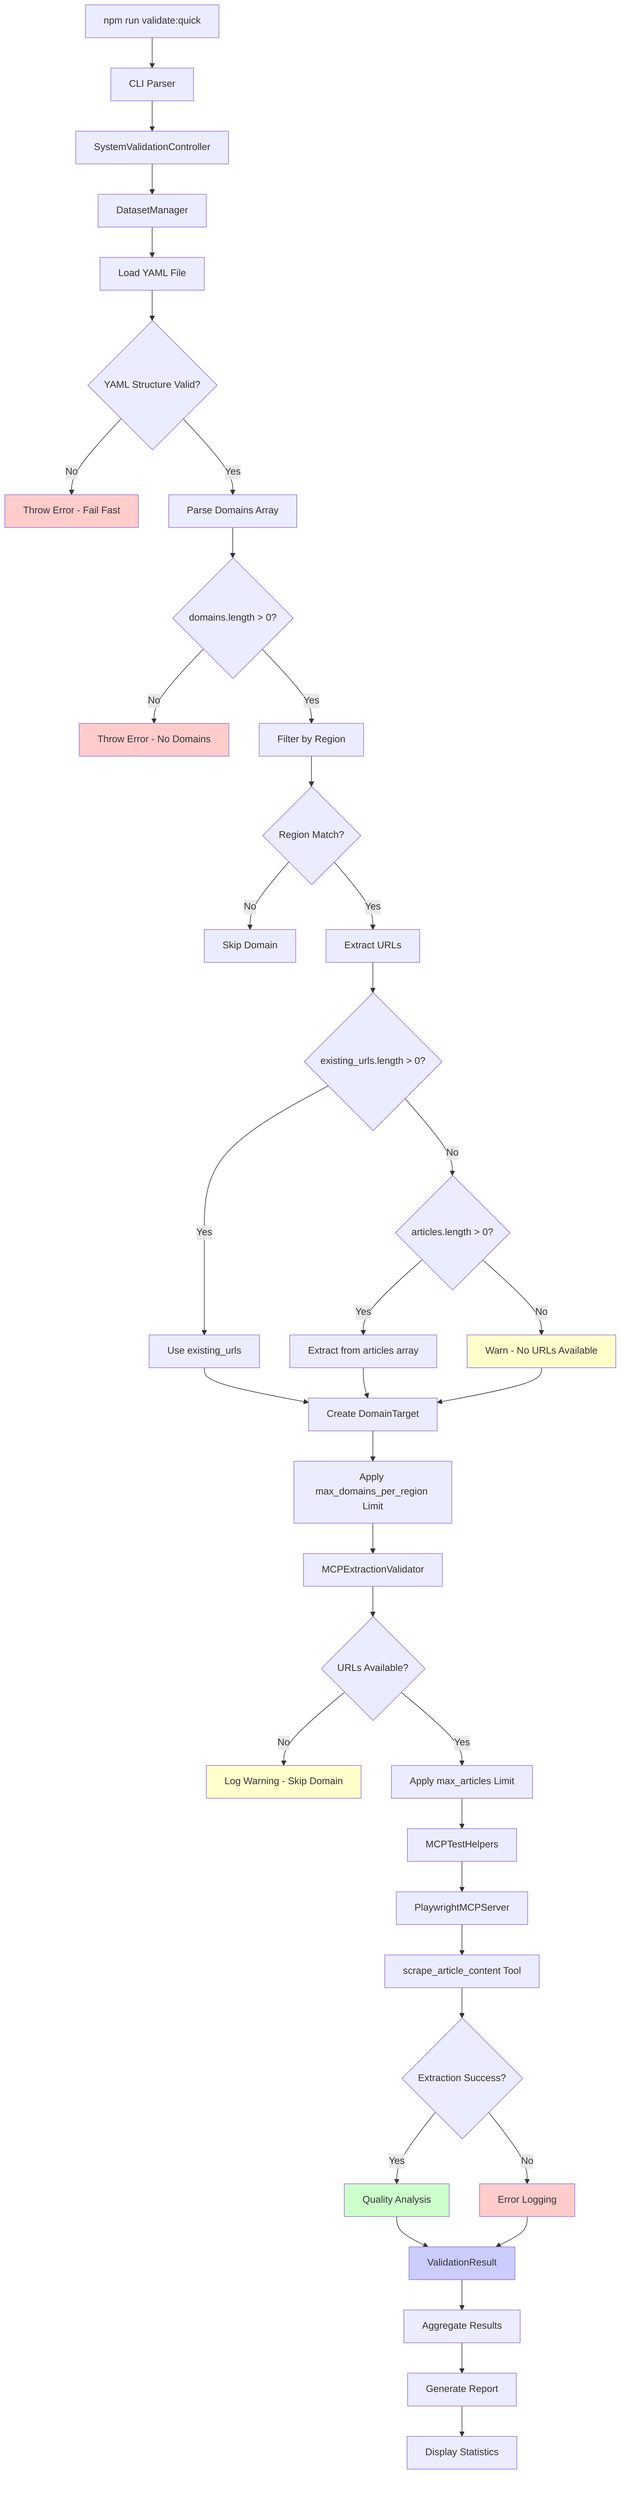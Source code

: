 graph TD
    A[npm run validate:quick] --> B[CLI Parser]
    B --> C[SystemValidationController]
    C --> D[DatasetManager]
    D --> E[Load YAML File]
    E --> F{YAML Structure Valid?}
    F -->|No| G[Throw Error - Fail Fast]
    F -->|Yes| H[Parse Domains Array]
    H --> I{domains.length > 0?}
    I -->|No| J[Throw Error - No Domains]
    I -->|Yes| K[Filter by Region]
    K --> L{Region Match?}
    L -->|No| M[Skip Domain]
    L -->|Yes| N[Extract URLs]
    N --> O{existing_urls.length > 0?}
    O -->|Yes| P[Use existing_urls]
    O -->|No| Q{articles.length > 0?}
    Q -->|No| R[Warn - No URLs Available]
    Q -->|Yes| S[Extract from articles array]
    P --> T[Create DomainTarget]
    S --> T
    R --> T
    T --> U[Apply max_domains_per_region Limit]
    U --> V[MCPExtractionValidator]
    V --> W{URLs Available?}
    W -->|No| X[Log Warning - Skip Domain]
    W -->|Yes| Y[Apply max_articles Limit]
    Y --> Z[MCPTestHelpers]
    Z --> AA[PlaywrightMCPServer]
    AA --> BB[scrape_article_content Tool]
    BB --> CC{Extraction Success?}
    CC -->|Yes| DD[Quality Analysis]
    CC -->|No| EE[Error Logging]
    DD --> FF[ValidationResult]
    EE --> FF
    FF --> GG[Aggregate Results]
    GG --> HH[Generate Report]
    HH --> II[Display Statistics]
    style G fill: #ffcccc
    style J fill: #ffcccc
    style R fill: #ffffcc
    style X fill: #ffffcc
    style EE fill: #ffcccc
    style DD fill: #ccffcc
    style FF fill: #ccccff
    classDef errorState fill: #ffcccc, stroke: #ff0000, stroke-width: 2px
    classDef warningState fill: #ffffcc, stroke: #ffaa00, stroke-width: 2px
    classDef successState fill: #ccffcc, stroke: #00aa00, stroke-width: 2px
    classDef processState fill: #ccccff, stroke: #0000ff, stroke-width: 1px